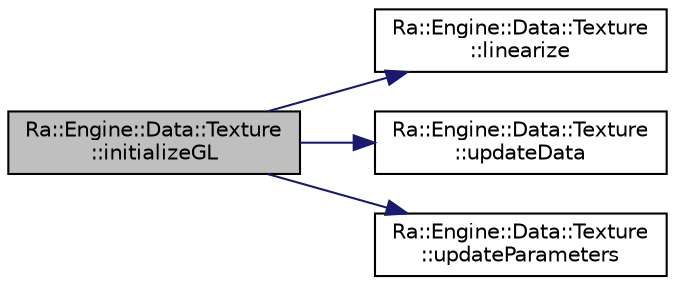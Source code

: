 digraph "Ra::Engine::Data::Texture::initializeGL"
{
 // INTERACTIVE_SVG=YES
 // LATEX_PDF_SIZE
  edge [fontname="Helvetica",fontsize="10",labelfontname="Helvetica",labelfontsize="10"];
  node [fontname="Helvetica",fontsize="10",shape=record];
  rankdir="LR";
  Node1 [label="Ra::Engine::Data::Texture\l::initializeGL",height=0.2,width=0.4,color="black", fillcolor="grey75", style="filled", fontcolor="black",tooltip="Generate the OpenGL representation of the texture according to the stored TextureData."];
  Node1 -> Node2 [color="midnightblue",fontsize="10",style="solid",fontname="Helvetica"];
  Node2 [label="Ra::Engine::Data::Texture\l::linearize",height=0.2,width=0.4,color="black", fillcolor="white", style="filled",URL="$classRa_1_1Engine_1_1Data_1_1Texture.html#a223eab722d3f56c1c8a50ee5cc9e959b",tooltip=" "];
  Node1 -> Node3 [color="midnightblue",fontsize="10",style="solid",fontname="Helvetica"];
  Node3 [label="Ra::Engine::Data::Texture\l::updateData",height=0.2,width=0.4,color="black", fillcolor="white", style="filled",URL="$classRa_1_1Engine_1_1Data_1_1Texture.html#ae9167e7dfaa67cf669c903c12a7568ba",tooltip=" "];
  Node1 -> Node4 [color="midnightblue",fontsize="10",style="solid",fontname="Helvetica"];
  Node4 [label="Ra::Engine::Data::Texture\l::updateParameters",height=0.2,width=0.4,color="black", fillcolor="white", style="filled",URL="$classRa_1_1Engine_1_1Data_1_1Texture.html#ae88bb2f346291aaba4cbaebf4278095b",tooltip=" "];
}
